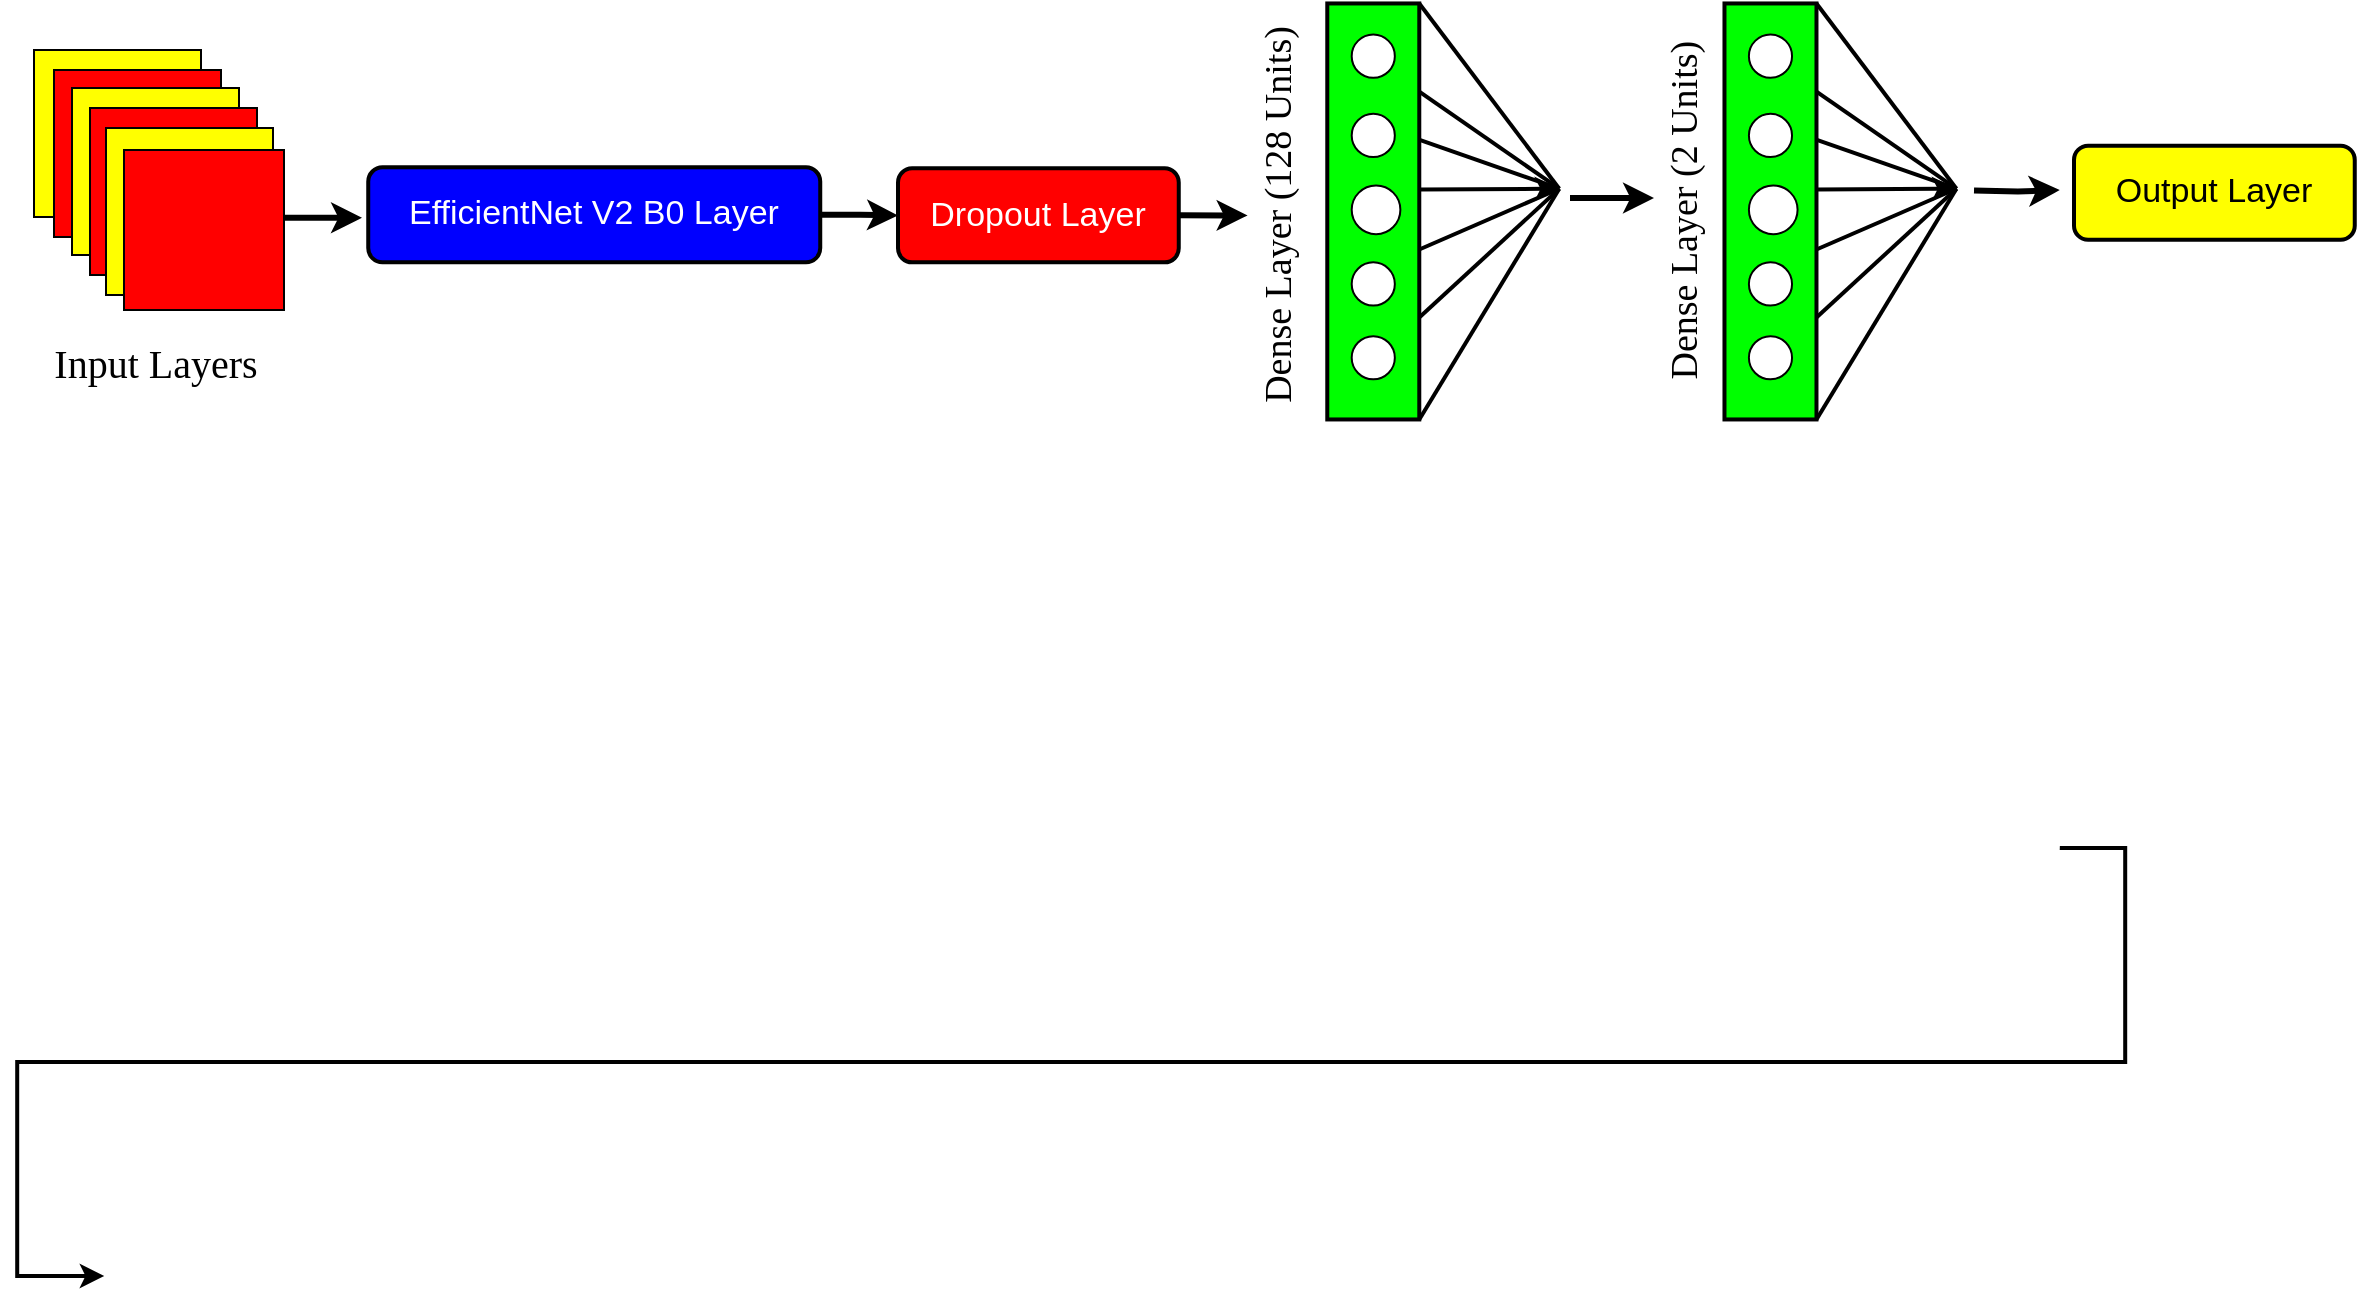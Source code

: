 <mxfile version="22.1.1" type="github">
  <diagram id="FLARmqn-sCxhorqhwDuB" name="Page-1">
    <mxGraphModel dx="1218" dy="530" grid="0" gridSize="10" guides="1" tooltips="1" connect="1" arrows="1" fold="1" page="1" pageScale="1" pageWidth="3300" pageHeight="4681" math="0" shadow="0">
      <root>
        <mxCell id="0" />
        <mxCell id="1" parent="0" />
        <mxCell id="HNuO8RR3fyhFZEDYtFWN-7" value="" style="whiteSpace=wrap;html=1;aspect=fixed;fillColor=#FFFF00;shadow=0;strokeColor=#000000;rounded=0;sketch=0;glass=0;strokeWidth=1;fillStyle=auto;perimeterSpacing=0;fontSize=20;" parent="1" vertex="1">
          <mxGeometry x="14" y="31.0" width="83.5" height="83.5" as="geometry" />
        </mxCell>
        <mxCell id="HNuO8RR3fyhFZEDYtFWN-8" value="" style="whiteSpace=wrap;html=1;aspect=fixed;fillColor=#FF0000;shadow=0;strokeColor=#000000;rounded=0;sketch=0;glass=0;strokeWidth=1;fillStyle=auto;perimeterSpacing=0;fontSize=20;" parent="1" vertex="1">
          <mxGeometry x="24" y="41.0" width="83.5" height="83.5" as="geometry" />
        </mxCell>
        <mxCell id="HNuO8RR3fyhFZEDYtFWN-9" value="" style="whiteSpace=wrap;html=1;aspect=fixed;fillColor=#FFFF00;shadow=0;strokeColor=#000000;rounded=0;sketch=0;glass=0;strokeWidth=1;fillStyle=auto;perimeterSpacing=0;fontSize=20;" parent="1" vertex="1">
          <mxGeometry x="33" y="50.0" width="83.5" height="83.5" as="geometry" />
        </mxCell>
        <mxCell id="HNuO8RR3fyhFZEDYtFWN-10" value="" style="whiteSpace=wrap;html=1;aspect=fixed;fillColor=#FF0000;shadow=0;strokeColor=#000000;rounded=0;sketch=0;glass=0;strokeWidth=1;fillStyle=auto;perimeterSpacing=0;fontSize=20;" parent="1" vertex="1">
          <mxGeometry x="42" y="60.0" width="83.5" height="83.5" as="geometry" />
        </mxCell>
        <mxCell id="HNuO8RR3fyhFZEDYtFWN-15" value="" style="whiteSpace=wrap;html=1;aspect=fixed;fillColor=#FFFF00;shadow=0;strokeColor=#000000;rounded=0;sketch=0;glass=0;strokeWidth=1;fillStyle=auto;perimeterSpacing=0;fontSize=20;" parent="1" vertex="1">
          <mxGeometry x="50" y="70.0" width="83.5" height="83.5" as="geometry" />
        </mxCell>
        <mxCell id="HNuO8RR3fyhFZEDYtFWN-16" value="" style="whiteSpace=wrap;html=1;aspect=fixed;fillColor=#FF0000;shadow=0;strokeColor=#000000;rounded=0;sketch=0;glass=0;strokeWidth=1;fillStyle=auto;perimeterSpacing=0;fontSize=20;flipH=0;flipV=1;rotation=0;container=0;" parent="1" vertex="1">
          <mxGeometry x="59" y="81.0" width="80" height="80" as="geometry" />
        </mxCell>
        <mxCell id="HNuO8RR3fyhFZEDYtFWN-76" value="" style="rounded=0;whiteSpace=wrap;html=1;shadow=0;glass=0;sketch=0;fillStyle=auto;strokeColor=#000000;strokeWidth=2;fillColor=#00FF00;gradientColor=none;direction=south;textDirection=ltr;horizontal=0;fontFamily=Times New Roman;fontSize=20;" parent="1" vertex="1">
          <mxGeometry x="660.64" y="7.73" width="46" height="208" as="geometry" />
        </mxCell>
        <mxCell id="HNuO8RR3fyhFZEDYtFWN-78" value="" style="ellipse;whiteSpace=wrap;html=1;aspect=fixed;rounded=0;shadow=0;glass=0;sketch=0;fillStyle=auto;strokeColor=#000000;strokeWidth=1;fontFamily=Times New Roman;fontSize=20;fillColor=#FFFFFF;gradientColor=none;" parent="1" vertex="1">
          <mxGeometry x="672.85" y="23.3" width="21.57" height="21.57" as="geometry" />
        </mxCell>
        <mxCell id="HNuO8RR3fyhFZEDYtFWN-92" value="Input Layers" style="text;html=1;strokeColor=none;fillColor=none;align=center;verticalAlign=middle;whiteSpace=wrap;rounded=0;shadow=0;glass=0;sketch=0;fillStyle=auto;strokeWidth=1;fontFamily=Times New Roman;fontSize=20;" parent="1" vertex="1">
          <mxGeometry x="19.62" y="171.86" width="110.25" height="30" as="geometry" />
        </mxCell>
        <mxCell id="HNuO8RR3fyhFZEDYtFWN-112" value="" style="ellipse;whiteSpace=wrap;html=1;aspect=fixed;rounded=0;shadow=0;glass=0;sketch=0;fillStyle=auto;strokeColor=#000000;strokeWidth=1;fontFamily=Times New Roman;fontSize=20;fillColor=#FFFFFF;gradientColor=none;" parent="1" vertex="1">
          <mxGeometry x="672.85" y="62.93" width="21.57" height="21.57" as="geometry" />
        </mxCell>
        <mxCell id="HNuO8RR3fyhFZEDYtFWN-113" value="" style="ellipse;whiteSpace=wrap;html=1;aspect=fixed;rounded=0;shadow=0;glass=0;sketch=0;fillStyle=auto;strokeColor=#000000;strokeWidth=1;fontFamily=Times New Roman;fontSize=20;fillColor=#FFFFFF;gradientColor=none;" parent="1" vertex="1">
          <mxGeometry x="672.85" y="98.73" width="24.34" height="24.34" as="geometry" />
        </mxCell>
        <mxCell id="HNuO8RR3fyhFZEDYtFWN-114" value="" style="ellipse;whiteSpace=wrap;html=1;aspect=fixed;rounded=0;shadow=0;glass=0;sketch=0;fillStyle=auto;strokeColor=#000000;strokeWidth=1;fontFamily=Times New Roman;fontSize=20;fillColor=#FFFFFF;gradientColor=none;" parent="1" vertex="1">
          <mxGeometry x="672.85" y="137.18" width="21.57" height="21.57" as="geometry" />
        </mxCell>
        <mxCell id="HNuO8RR3fyhFZEDYtFWN-115" value="" style="ellipse;whiteSpace=wrap;html=1;aspect=fixed;rounded=0;shadow=0;glass=0;sketch=0;fillStyle=auto;strokeColor=#000000;strokeWidth=1;fontFamily=Times New Roman;fontSize=20;fillColor=#FFFFFF;gradientColor=none;" parent="1" vertex="1">
          <mxGeometry x="672.85" y="174.11" width="21.57" height="21.57" as="geometry" />
        </mxCell>
        <mxCell id="HNuO8RR3fyhFZEDYtFWN-127" value="" style="endArrow=classic;html=1;rounded=0;strokeWidth=2;fontFamily=Times New Roman;fontSize=20;entryX=0;entryY=0.5;entryDx=0;entryDy=0;" parent="1" edge="1">
          <mxGeometry width="50" height="50" relative="1" as="geometry">
            <mxPoint x="706.64" y="100.77" as="sourcePoint" />
            <mxPoint x="776.62" y="100.355" as="targetPoint" />
          </mxGeometry>
        </mxCell>
        <mxCell id="HNuO8RR3fyhFZEDYtFWN-128" value="" style="endArrow=none;html=1;rounded=0;strokeWidth=2;fontFamily=Times New Roman;fontSize=20;exitX=0;exitY=0.5;exitDx=0;exitDy=0;" parent="1" edge="1">
          <mxGeometry width="50" height="50" relative="1" as="geometry">
            <mxPoint x="776.62" y="100.355" as="sourcePoint" />
            <mxPoint x="706.64" y="7.77" as="targetPoint" />
          </mxGeometry>
        </mxCell>
        <mxCell id="HNuO8RR3fyhFZEDYtFWN-133" value="" style="endArrow=none;html=1;rounded=0;strokeWidth=2;fontFamily=Times New Roman;fontSize=20;entryX=0;entryY=0.5;entryDx=0;entryDy=0;" parent="1" edge="1">
          <mxGeometry width="50" height="50" relative="1" as="geometry">
            <mxPoint x="706.64" y="215.77" as="sourcePoint" />
            <mxPoint x="776.62" y="100.355" as="targetPoint" />
          </mxGeometry>
        </mxCell>
        <mxCell id="HNuO8RR3fyhFZEDYtFWN-134" value="" style="endArrow=none;html=1;rounded=0;strokeWidth=2;fontFamily=Times New Roman;fontSize=20;entryX=0;entryY=0.5;entryDx=0;entryDy=0;" parent="1" edge="1">
          <mxGeometry width="50" height="50" relative="1" as="geometry">
            <mxPoint x="706.64" y="51.77" as="sourcePoint" />
            <mxPoint x="776.62" y="100.355" as="targetPoint" />
          </mxGeometry>
        </mxCell>
        <mxCell id="HNuO8RR3fyhFZEDYtFWN-135" value="" style="endArrow=none;html=1;rounded=0;strokeWidth=2;fontFamily=Times New Roman;fontSize=20;entryX=0;entryY=0.5;entryDx=0;entryDy=0;" parent="1" edge="1">
          <mxGeometry width="50" height="50" relative="1" as="geometry">
            <mxPoint x="706.64" y="164.77" as="sourcePoint" />
            <mxPoint x="776.62" y="100.355" as="targetPoint" />
          </mxGeometry>
        </mxCell>
        <mxCell id="HNuO8RR3fyhFZEDYtFWN-155" value="" style="endArrow=none;html=1;rounded=0;strokeWidth=2;fontFamily=Times New Roman;fontSize=20;fontColor=#000000;entryX=0;entryY=0.5;entryDx=0;entryDy=0;" parent="1" edge="1">
          <mxGeometry width="50" height="50" relative="1" as="geometry">
            <mxPoint x="706.64" y="130.77" as="sourcePoint" />
            <mxPoint x="776.62" y="100.355" as="targetPoint" />
          </mxGeometry>
        </mxCell>
        <mxCell id="HNuO8RR3fyhFZEDYtFWN-156" value="" style="endArrow=none;html=1;rounded=0;strokeWidth=2;fontFamily=Times New Roman;fontSize=20;fontColor=#000000;entryX=0;entryY=0.5;entryDx=0;entryDy=0;exitX=0.186;exitY=0.414;exitDx=0;exitDy=0;exitPerimeter=0;" parent="1" edge="1">
          <mxGeometry width="50" height="50" relative="1" as="geometry">
            <mxPoint x="706.454" y="75.833" as="sourcePoint" />
            <mxPoint x="776.62" y="100.355" as="targetPoint" />
          </mxGeometry>
        </mxCell>
        <mxCell id="L2ZbHlx48BQ5fT_40NmV-63" value="&lt;font style=&quot;font-size: 19px;&quot;&gt;Dense Layer (128 Units)&lt;/font&gt;" style="text;html=1;strokeColor=none;fillColor=none;align=center;verticalAlign=middle;whiteSpace=wrap;rounded=0;shadow=0;glass=0;sketch=0;fillStyle=auto;strokeWidth=1;fontFamily=Times New Roman;fontSize=20;horizontal=1;rotation=270;fontStyle=0" parent="1" vertex="1">
          <mxGeometry x="532.62" y="98.43" width="206.38" height="30" as="geometry" />
        </mxCell>
        <mxCell id="6pGJE98MVWuig045qVBl-20" style="edgeStyle=orthogonalEdgeStyle;rounded=0;orthogonalLoop=1;jettySize=auto;html=1;exitX=1;exitY=0.5;exitDx=0;exitDy=0;entryX=0.5;entryY=0;entryDx=0;entryDy=0;strokeWidth=3;" edge="1" parent="1" source="Czk9K3e9gK6CF3bR32Vg-2" target="L2ZbHlx48BQ5fT_40NmV-63">
          <mxGeometry relative="1" as="geometry" />
        </mxCell>
        <mxCell id="Czk9K3e9gK6CF3bR32Vg-2" value="&lt;font color=&quot;#ffffff&quot; style=&quot;font-size: 17px;&quot;&gt;Dropout Layer&lt;/font&gt;" style="rounded=1;whiteSpace=wrap;html=1;fillColor=#FF0000;strokeWidth=2;" parent="1" vertex="1">
          <mxGeometry x="446" y="90.18" width="140.38" height="47" as="geometry" />
        </mxCell>
        <mxCell id="6pGJE98MVWuig045qVBl-2" style="edgeStyle=orthogonalEdgeStyle;rounded=0;orthogonalLoop=1;jettySize=auto;html=1;exitX=1;exitY=0.5;exitDx=0;exitDy=0;strokeWidth=3;" edge="1" parent="1" source="Czk9K3e9gK6CF3bR32Vg-3" target="Czk9K3e9gK6CF3bR32Vg-2">
          <mxGeometry relative="1" as="geometry" />
        </mxCell>
        <mxCell id="Czk9K3e9gK6CF3bR32Vg-3" value="&lt;font color=&quot;#ffffff&quot; style=&quot;font-size: 17px;&quot;&gt;EfficientNet V2 B0 Layer&lt;/font&gt;" style="rounded=1;whiteSpace=wrap;html=1;rotation=0;horizontal=1;fillColor=#0000FF;strokeWidth=2;" parent="1" vertex="1">
          <mxGeometry x="181.12" y="89.67" width="226" height="47.51" as="geometry" />
        </mxCell>
        <mxCell id="Czk9K3e9gK6CF3bR32Vg-83" style="edgeStyle=orthogonalEdgeStyle;rounded=0;orthogonalLoop=1;jettySize=auto;html=1;exitX=0.5;exitY=1;exitDx=0;exitDy=0;entryX=0.5;entryY=0;entryDx=0;entryDy=0;strokeWidth=2;" parent="1" target="Czk9K3e9gK6CF3bR32Vg-50" edge="1">
          <mxGeometry relative="1" as="geometry">
            <mxPoint x="1027.87" y="431" as="sourcePoint" />
            <mxPoint x="49.12" y="644" as="targetPoint" />
            <Array as="points">
              <mxPoint x="1027.62" y="430" />
              <mxPoint x="1059.62" y="430" />
              <mxPoint x="1059.62" y="537" />
              <mxPoint x="5.62" y="537" />
              <mxPoint x="5.62" y="644" />
            </Array>
          </mxGeometry>
        </mxCell>
        <mxCell id="6pGJE98MVWuig045qVBl-4" value="" style="rounded=0;whiteSpace=wrap;html=1;shadow=0;glass=0;sketch=0;fillStyle=auto;strokeColor=#000000;strokeWidth=2;fillColor=#00FF00;gradientColor=none;direction=south;textDirection=ltr;horizontal=0;fontFamily=Times New Roman;fontSize=20;" vertex="1" parent="1">
          <mxGeometry x="859.24" y="7.73" width="46" height="208" as="geometry" />
        </mxCell>
        <mxCell id="6pGJE98MVWuig045qVBl-5" value="" style="ellipse;whiteSpace=wrap;html=1;aspect=fixed;rounded=0;shadow=0;glass=0;sketch=0;fillStyle=auto;strokeColor=#000000;strokeWidth=1;fontFamily=Times New Roman;fontSize=20;fillColor=#FFFFFF;gradientColor=none;" vertex="1" parent="1">
          <mxGeometry x="871.45" y="23.3" width="21.57" height="21.57" as="geometry" />
        </mxCell>
        <mxCell id="6pGJE98MVWuig045qVBl-6" value="" style="ellipse;whiteSpace=wrap;html=1;aspect=fixed;rounded=0;shadow=0;glass=0;sketch=0;fillStyle=auto;strokeColor=#000000;strokeWidth=1;fontFamily=Times New Roman;fontSize=20;fillColor=#FFFFFF;gradientColor=none;" vertex="1" parent="1">
          <mxGeometry x="871.45" y="62.93" width="21.57" height="21.57" as="geometry" />
        </mxCell>
        <mxCell id="6pGJE98MVWuig045qVBl-7" value="" style="ellipse;whiteSpace=wrap;html=1;aspect=fixed;rounded=0;shadow=0;glass=0;sketch=0;fillStyle=auto;strokeColor=#000000;strokeWidth=1;fontFamily=Times New Roman;fontSize=20;fillColor=#FFFFFF;gradientColor=none;" vertex="1" parent="1">
          <mxGeometry x="871.45" y="98.73" width="24.34" height="24.34" as="geometry" />
        </mxCell>
        <mxCell id="6pGJE98MVWuig045qVBl-8" value="" style="ellipse;whiteSpace=wrap;html=1;aspect=fixed;rounded=0;shadow=0;glass=0;sketch=0;fillStyle=auto;strokeColor=#000000;strokeWidth=1;fontFamily=Times New Roman;fontSize=20;fillColor=#FFFFFF;gradientColor=none;" vertex="1" parent="1">
          <mxGeometry x="871.45" y="137.18" width="21.57" height="21.57" as="geometry" />
        </mxCell>
        <mxCell id="6pGJE98MVWuig045qVBl-9" value="" style="ellipse;whiteSpace=wrap;html=1;aspect=fixed;rounded=0;shadow=0;glass=0;sketch=0;fillStyle=auto;strokeColor=#000000;strokeWidth=1;fontFamily=Times New Roman;fontSize=20;fillColor=#FFFFFF;gradientColor=none;" vertex="1" parent="1">
          <mxGeometry x="871.45" y="174.11" width="21.57" height="21.57" as="geometry" />
        </mxCell>
        <mxCell id="6pGJE98MVWuig045qVBl-10" value="" style="endArrow=classic;html=1;rounded=0;strokeWidth=2;fontFamily=Times New Roman;fontSize=20;entryX=0;entryY=0.5;entryDx=0;entryDy=0;" edge="1" parent="1">
          <mxGeometry width="50" height="50" relative="1" as="geometry">
            <mxPoint x="905.24" y="100.77" as="sourcePoint" />
            <mxPoint x="975.22" y="100.355" as="targetPoint" />
          </mxGeometry>
        </mxCell>
        <mxCell id="6pGJE98MVWuig045qVBl-11" value="" style="endArrow=none;html=1;rounded=0;strokeWidth=2;fontFamily=Times New Roman;fontSize=20;exitX=0;exitY=0.5;exitDx=0;exitDy=0;" edge="1" parent="1">
          <mxGeometry width="50" height="50" relative="1" as="geometry">
            <mxPoint x="975.22" y="100.355" as="sourcePoint" />
            <mxPoint x="905.24" y="7.77" as="targetPoint" />
          </mxGeometry>
        </mxCell>
        <mxCell id="6pGJE98MVWuig045qVBl-12" value="" style="endArrow=none;html=1;rounded=0;strokeWidth=2;fontFamily=Times New Roman;fontSize=20;entryX=0;entryY=0.5;entryDx=0;entryDy=0;" edge="1" parent="1">
          <mxGeometry width="50" height="50" relative="1" as="geometry">
            <mxPoint x="905.24" y="215.77" as="sourcePoint" />
            <mxPoint x="975.22" y="100.355" as="targetPoint" />
          </mxGeometry>
        </mxCell>
        <mxCell id="6pGJE98MVWuig045qVBl-13" value="" style="endArrow=none;html=1;rounded=0;strokeWidth=2;fontFamily=Times New Roman;fontSize=20;entryX=0;entryY=0.5;entryDx=0;entryDy=0;" edge="1" parent="1">
          <mxGeometry width="50" height="50" relative="1" as="geometry">
            <mxPoint x="905.24" y="51.77" as="sourcePoint" />
            <mxPoint x="975.22" y="100.355" as="targetPoint" />
          </mxGeometry>
        </mxCell>
        <mxCell id="6pGJE98MVWuig045qVBl-14" value="" style="endArrow=none;html=1;rounded=0;strokeWidth=2;fontFamily=Times New Roman;fontSize=20;entryX=0;entryY=0.5;entryDx=0;entryDy=0;" edge="1" parent="1">
          <mxGeometry width="50" height="50" relative="1" as="geometry">
            <mxPoint x="905.24" y="164.77" as="sourcePoint" />
            <mxPoint x="975.22" y="100.355" as="targetPoint" />
          </mxGeometry>
        </mxCell>
        <mxCell id="6pGJE98MVWuig045qVBl-15" value="" style="endArrow=none;html=1;rounded=0;strokeWidth=2;fontFamily=Times New Roman;fontSize=20;fontColor=#000000;entryX=0;entryY=0.5;entryDx=0;entryDy=0;" edge="1" parent="1">
          <mxGeometry width="50" height="50" relative="1" as="geometry">
            <mxPoint x="905.24" y="130.77" as="sourcePoint" />
            <mxPoint x="975.22" y="100.355" as="targetPoint" />
          </mxGeometry>
        </mxCell>
        <mxCell id="6pGJE98MVWuig045qVBl-16" value="" style="endArrow=none;html=1;rounded=0;strokeWidth=2;fontFamily=Times New Roman;fontSize=20;fontColor=#000000;entryX=0;entryY=0.5;entryDx=0;entryDy=0;exitX=0.186;exitY=0.414;exitDx=0;exitDy=0;exitPerimeter=0;" edge="1" parent="1">
          <mxGeometry width="50" height="50" relative="1" as="geometry">
            <mxPoint x="905.054" y="75.833" as="sourcePoint" />
            <mxPoint x="975.22" y="100.355" as="targetPoint" />
          </mxGeometry>
        </mxCell>
        <mxCell id="6pGJE98MVWuig045qVBl-17" value="&lt;font style=&quot;font-size: 19px;&quot;&gt;Dense Layer (2 Units)&lt;/font&gt;" style="text;html=1;strokeColor=none;fillColor=none;align=center;verticalAlign=middle;whiteSpace=wrap;rounded=0;shadow=0;glass=0;sketch=0;fillStyle=auto;strokeWidth=1;fontFamily=Times New Roman;fontSize=20;horizontal=1;rotation=270;fontStyle=0" vertex="1" parent="1">
          <mxGeometry x="735" y="95.9" width="206.38" height="30" as="geometry" />
        </mxCell>
        <mxCell id="6pGJE98MVWuig045qVBl-18" style="edgeStyle=orthogonalEdgeStyle;rounded=0;orthogonalLoop=1;jettySize=auto;html=1;exitX=1;exitY=0.5;exitDx=0;exitDy=0;entryX=0.5;entryY=0;entryDx=0;entryDy=0;strokeWidth=3;" edge="1" parent="1">
          <mxGeometry relative="1" as="geometry">
            <mxPoint x="782" y="105" as="sourcePoint" />
            <mxPoint x="824" y="105" as="targetPoint" />
          </mxGeometry>
        </mxCell>
        <mxCell id="6pGJE98MVWuig045qVBl-19" style="edgeStyle=orthogonalEdgeStyle;rounded=0;orthogonalLoop=1;jettySize=auto;html=1;exitX=1;exitY=0.5;exitDx=0;exitDy=0;strokeWidth=3;" edge="1" parent="1">
          <mxGeometry relative="1" as="geometry">
            <mxPoint x="139" y="114.89" as="sourcePoint" />
            <mxPoint x="178" y="114.89" as="targetPoint" />
          </mxGeometry>
        </mxCell>
        <mxCell id="6pGJE98MVWuig045qVBl-21" value="&lt;font style=&quot;font-size: 17px;&quot;&gt;Output Layer&lt;/font&gt;" style="rounded=1;whiteSpace=wrap;html=1;fillColor=#FFFF00;strokeWidth=2;" vertex="1" parent="1">
          <mxGeometry x="1034" y="78.9" width="140.38" height="47" as="geometry" />
        </mxCell>
        <mxCell id="6pGJE98MVWuig045qVBl-24" style="edgeStyle=orthogonalEdgeStyle;rounded=0;orthogonalLoop=1;jettySize=auto;html=1;exitX=1;exitY=0.5;exitDx=0;exitDy=0;strokeWidth=3;" edge="1" parent="1">
          <mxGeometry relative="1" as="geometry">
            <mxPoint x="984" y="101.25" as="sourcePoint" />
            <mxPoint x="1026.88" y="101" as="targetPoint" />
          </mxGeometry>
        </mxCell>
      </root>
    </mxGraphModel>
  </diagram>
</mxfile>
